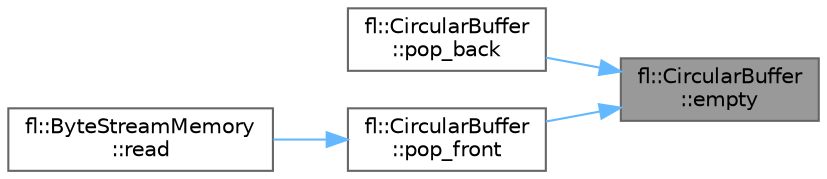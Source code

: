 digraph "fl::CircularBuffer::empty"
{
 // LATEX_PDF_SIZE
  bgcolor="transparent";
  edge [fontname=Helvetica,fontsize=10,labelfontname=Helvetica,labelfontsize=10];
  node [fontname=Helvetica,fontsize=10,shape=box,height=0.2,width=0.4];
  rankdir="RL";
  Node1 [id="Node000001",label="fl::CircularBuffer\l::empty",height=0.2,width=0.4,color="gray40", fillcolor="grey60", style="filled", fontcolor="black",tooltip=" "];
  Node1 -> Node2 [id="edge1_Node000001_Node000002",dir="back",color="steelblue1",style="solid",tooltip=" "];
  Node2 [id="Node000002",label="fl::CircularBuffer\l::pop_back",height=0.2,width=0.4,color="grey40", fillcolor="white", style="filled",URL="$d2/d4f/classfl_1_1_circular_buffer.html#a978d724b10d42376ff3fb2fb8269e1db",tooltip=" "];
  Node1 -> Node3 [id="edge2_Node000001_Node000003",dir="back",color="steelblue1",style="solid",tooltip=" "];
  Node3 [id="Node000003",label="fl::CircularBuffer\l::pop_front",height=0.2,width=0.4,color="grey40", fillcolor="white", style="filled",URL="$d2/d4f/classfl_1_1_circular_buffer.html#a38d9bc90fee7220eee20131d2b875f72",tooltip=" "];
  Node3 -> Node4 [id="edge3_Node000003_Node000004",dir="back",color="steelblue1",style="solid",tooltip=" "];
  Node4 [id="Node000004",label="fl::ByteStreamMemory\l::read",height=0.2,width=0.4,color="grey40", fillcolor="white", style="filled",URL="$d1/dc0/classfl_1_1_byte_stream_memory.html#a2f4d850dc320b0ab9ed88c1c5df14841",tooltip=" "];
}
